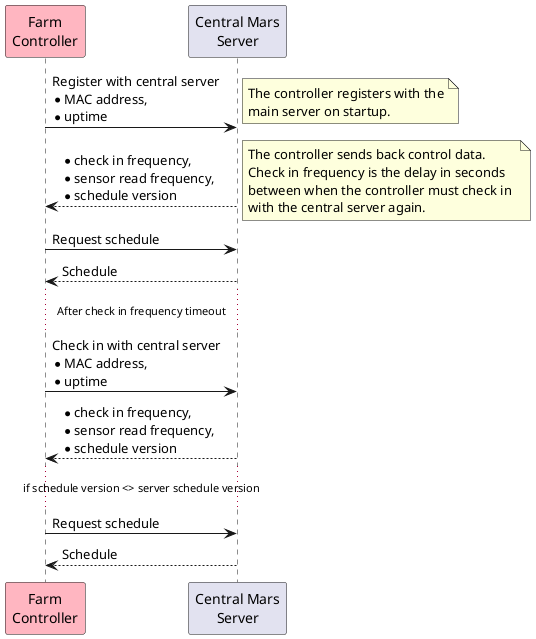@startuml

participant "Farm\nController" as Controller order 1 #lightpink
participant "Central Mars\nServer" as Home order 2


Controller -> Home : Register with central server\n* MAC address,\n* uptime
note right
	The controller registers with the
	main server on startup.
end note

Home --> Controller : * check in frequency,\n* sensor read frequency,\n* schedule version
note right 
	The controller sends back control data. 
	Check in frequency is the delay in seconds 
	between when the controller must check in 
	with the central server again.
end note
Controller -> Home : Request schedule
Home --> Controller : Schedule

... After check in frequency timeout ...

Controller -> Home : Check in with central server\n* MAC address,\n* uptime
Home --> Controller : * check in frequency,\n* sensor read frequency,\n* schedule version

... if schedule version <> server schedule version ...

Controller -> Home : Request schedule
Home --> Controller : Schedule

@enduml
